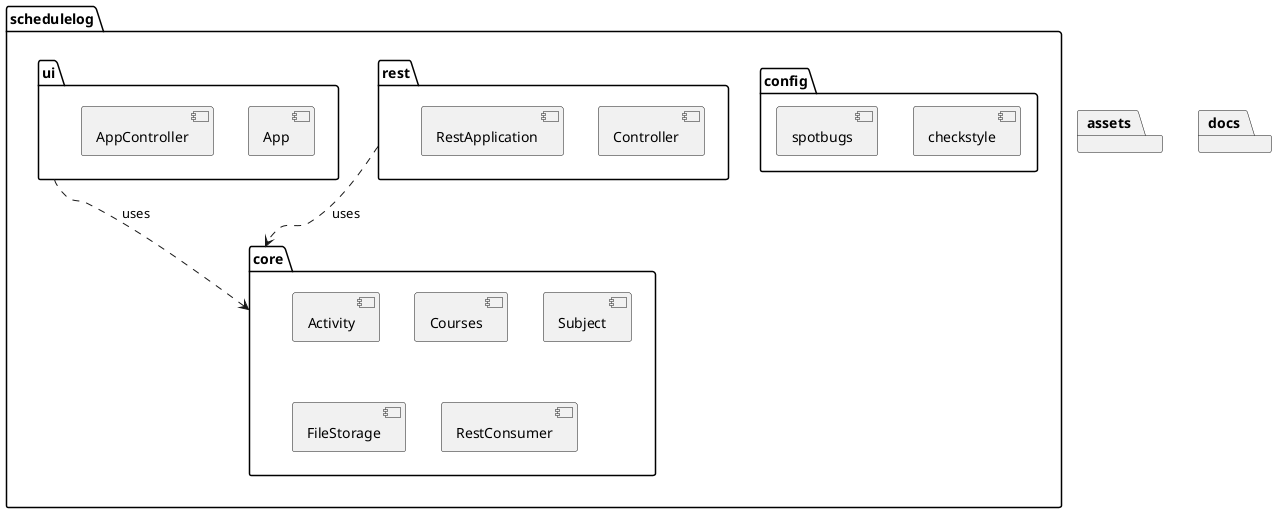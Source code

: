 @startuml ScheduleLog

package assets {
}

package docs {
}

package schedulelog {
    package config {
        [checkstyle]
        [spotbugs]
    }
    package core {
        [Activity]
        [Courses]
        [Subject]
        [FileStorage]
        [RestConsumer]

    }
    package rest {
        [Controller]
        [RestApplication]
    }
    package ui {
        [App]
        [AppController]
    }
}
rest -[hidden]-> core
rest .down.> core : uses

ui -[hidden]-> core
ui .down.> core : uses
@enduml